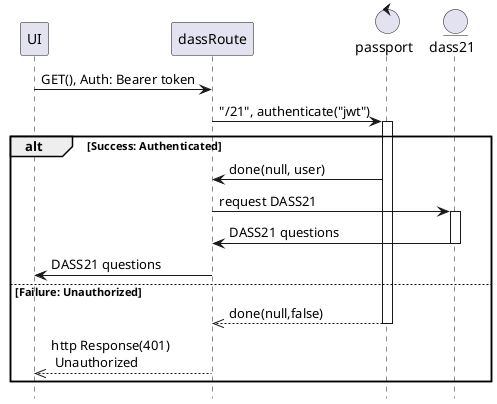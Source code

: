 @startuml
hide footbox

participant UI
participant dassRoute as dass
control passport as pass
entity dass21

UI -> dass: GET(), Auth: Bearer token
dass -> pass: "/21", authenticate("jwt")
activate pass
alt Success: Authenticated
  dass <- pass: done(null, user)
  dass -> dass21: request DASS21
  activate dass21
  dass <- dass21: DASS21 questions
  deactivate dass21
  UI <- dass: DASS21 questions
else Failure: Unauthorized
  dass <<-- pass:done(null,false)
  deactivate pass
  UI <<-- dass: http Response(401)\n Unauthorized
end

@enduml
